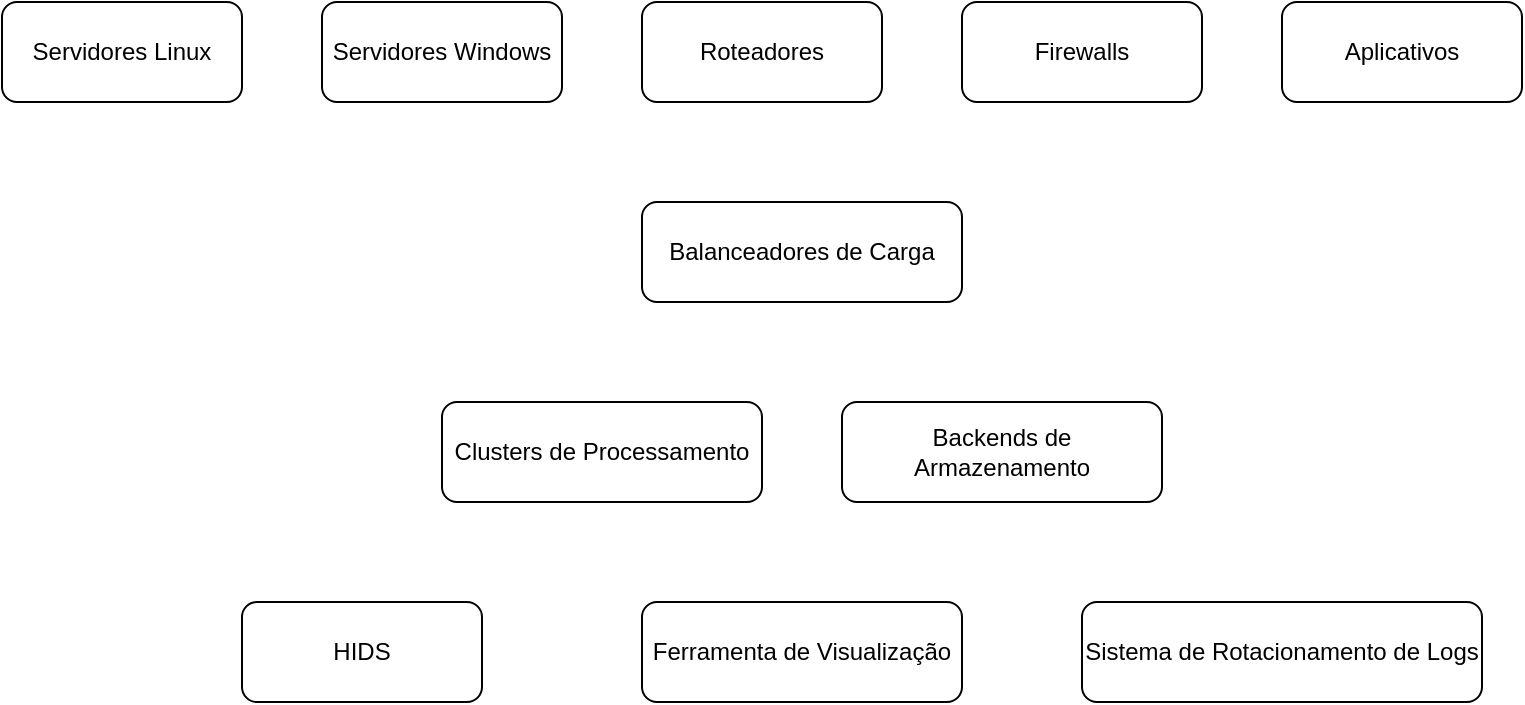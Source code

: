 
<mxfile>
  <diagram name="Arquitetura de Gestão de Logs - Escalável e Alta Disponibilidade">
    <mxGraphModel dx="991" dy="556" grid="1" gridSize="10" guides="1" tooltips="1" connect="1" arrows="1" fold="1" shadow="0">
      <root>
        <mxCell id="0" />
        <mxCell id="1" parent="0" />
        <mxCell id="2" value="Servidores Linux" style="rounded=1;whiteSpace=wrap;html=1;" vertex="1" parent="1">
          <mxGeometry x="40" y="100" width="120" height="50" as="geometry" />
        </mxCell>
        <mxCell id="3" value="Servidores Windows" style="rounded=1;whiteSpace=wrap;html=1;" vertex="1" parent="1">
          <mxGeometry x="200" y="100" width="120" height="50" as="geometry" />
        </mxCell>
        <mxCell id="4" value="Roteadores" style="rounded=1;whiteSpace=wrap;html=1;" vertex="1" parent="1">
          <mxGeometry x="360" y="100" width="120" height="50" as="geometry" />
        </mxCell>
        <mxCell id="5" value="Firewalls" style="rounded=1;whiteSpace=wrap;html=1;" vertex="1" parent="1">
          <mxGeometry x="520" y="100" width="120" height="50" as="geometry" />
        </mxCell>
        <mxCell id="6" value="Aplicativos" style="rounded=1;whiteSpace=wrap;html=1;" vertex="1" parent="1">
          <mxGeometry x="680" y="100" width="120" height="50" as="geometry" />
        </mxCell>
        <mxCell id="7" value="Balanceadores de Carga" style="rounded=1;whiteSpace=wrap;html=1;" vertex="1" parent="1">
          <mxGeometry x="360" y="200" width="160" height="50" as="geometry" />
        </mxCell>
        <mxCell id="8" value="Clusters de Processamento" style="rounded=1;whiteSpace=wrap;html=1;" vertex="1" parent="1">
          <mxGeometry x="260" y="300" width="160" height="50" as="geometry" />
        </mxCell>
        <mxCell id="9" value="Backends de Armazenamento" style="rounded=1;whiteSpace=wrap;html=1;" vertex="1" parent="1">
          <mxGeometry x="460" y="300" width="160" height="50" as="geometry" />
        </mxCell>
        <mxCell id="10" value="HIDS" style="rounded=1;whiteSpace=wrap;html=1;" vertex="1" parent="1">
          <mxGeometry x="160" y="400" width="120" height="50" as="geometry" />
        </mxCell>
        <mxCell id="11" value="Ferramenta de Visualização" style="rounded=1;whiteSpace=wrap;html=1;" vertex="1" parent="1">
          <mxGeometry x="360" y="400" width="160" height="50" as="geometry" />
        </mxCell>
        <mxCell id="12" value="Sistema de Rotacionamento de Logs" style="rounded=1;whiteSpace=wrap;html=1;" vertex="1" parent="1">
          <mxGeometry x="580" y="400" width="200" height="50" as="geometry" />
        </mxCell>
      </root>
    </mxGraphModel>
  </diagram>
</mxfile>

